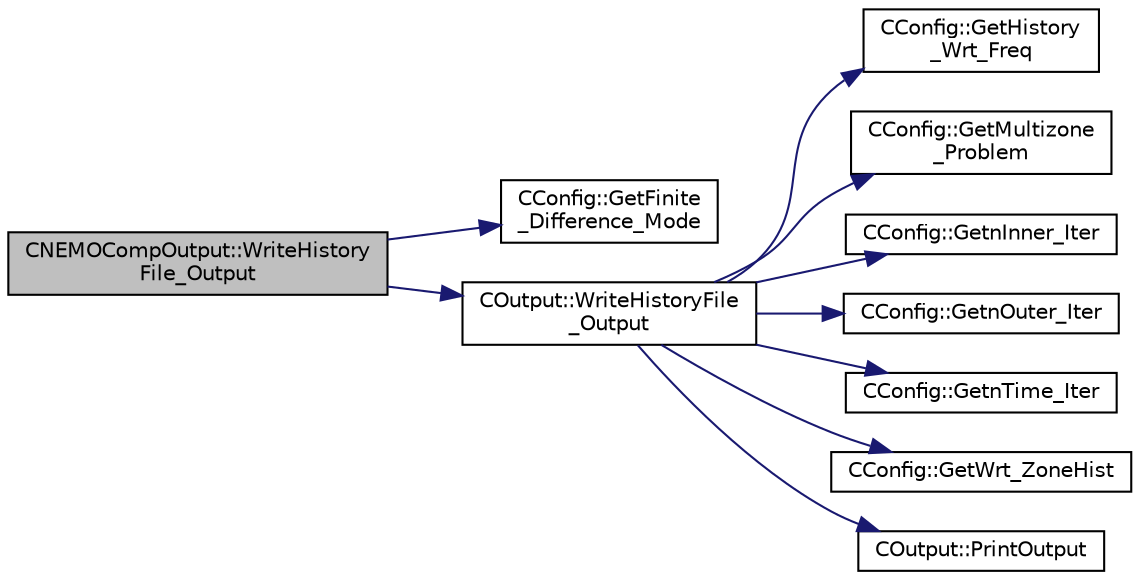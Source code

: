 digraph "CNEMOCompOutput::WriteHistoryFile_Output"
{
 // LATEX_PDF_SIZE
  edge [fontname="Helvetica",fontsize="10",labelfontname="Helvetica",labelfontsize="10"];
  node [fontname="Helvetica",fontsize="10",shape=record];
  rankdir="LR";
  Node1 [label="CNEMOCompOutput::WriteHistory\lFile_Output",height=0.2,width=0.4,color="black", fillcolor="grey75", style="filled", fontcolor="black",tooltip="Determines if the history file output."];
  Node1 -> Node2 [color="midnightblue",fontsize="10",style="solid",fontname="Helvetica"];
  Node2 [label="CConfig::GetFinite\l_Difference_Mode",height=0.2,width=0.4,color="black", fillcolor="white", style="filled",URL="$classCConfig.html#a086267437e0e28761b3a3a6886091e01",tooltip="Get whether at the end of finite differencing (Fixed CL mode)"];
  Node1 -> Node3 [color="midnightblue",fontsize="10",style="solid",fontname="Helvetica"];
  Node3 [label="COutput::WriteHistoryFile\l_Output",height=0.2,width=0.4,color="black", fillcolor="white", style="filled",URL="$classCOutput.html#a68fc49d37584bda500d0479f130dbee5",tooltip="Determines if the history file output."];
  Node3 -> Node4 [color="midnightblue",fontsize="10",style="solid",fontname="Helvetica"];
  Node4 [label="CConfig::GetHistory\l_Wrt_Freq",height=0.2,width=0.4,color="black", fillcolor="white", style="filled",URL="$classCConfig.html#af81f5e9bda6433ae3119a2b480362388",tooltip="GetHistory_Wrt_Freq_Inner."];
  Node3 -> Node5 [color="midnightblue",fontsize="10",style="solid",fontname="Helvetica"];
  Node5 [label="CConfig::GetMultizone\l_Problem",height=0.2,width=0.4,color="black", fillcolor="white", style="filled",URL="$classCConfig.html#abafdda03255a7f71a9701ded02f6d231",tooltip="Get whether the simulation we are running is a multizone simulation."];
  Node3 -> Node6 [color="midnightblue",fontsize="10",style="solid",fontname="Helvetica"];
  Node6 [label="CConfig::GetnInner_Iter",height=0.2,width=0.4,color="black", fillcolor="white", style="filled",URL="$classCConfig.html#a096cf3c68234d10476425acf40a7bf40",tooltip="Get the number of inner iterations."];
  Node3 -> Node7 [color="midnightblue",fontsize="10",style="solid",fontname="Helvetica"];
  Node7 [label="CConfig::GetnOuter_Iter",height=0.2,width=0.4,color="black", fillcolor="white", style="filled",URL="$classCConfig.html#a898cd36650fcc3a639c12e9b8ab8373a",tooltip="Get the number of outer iterations."];
  Node3 -> Node8 [color="midnightblue",fontsize="10",style="solid",fontname="Helvetica"];
  Node8 [label="CConfig::GetnTime_Iter",height=0.2,width=0.4,color="black", fillcolor="white", style="filled",URL="$classCConfig.html#a22b101932c391aea5173975130f488fd",tooltip="Get the number of time iterations."];
  Node3 -> Node9 [color="midnightblue",fontsize="10",style="solid",fontname="Helvetica"];
  Node9 [label="CConfig::GetWrt_ZoneHist",height=0.2,width=0.4,color="black", fillcolor="white", style="filled",URL="$classCConfig.html#a97a3e8adf92a60addb737c639ed1ed3c",tooltip="Check if the convergence history of each individual zone is written to file."];
  Node3 -> Node10 [color="midnightblue",fontsize="10",style="solid",fontname="Helvetica"];
  Node10 [label="COutput::PrintOutput",height=0.2,width=0.4,color="black", fillcolor="white", style="filled",URL="$classCOutput.html#af0c23405e1093223066c9c79ee13985a",tooltip="Check whether we should print output."];
}
